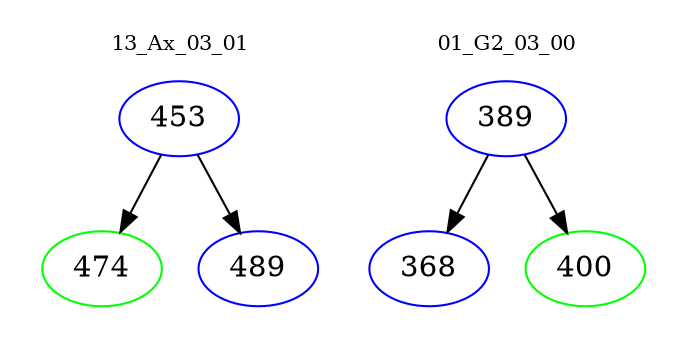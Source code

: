 digraph{
subgraph cluster_0 {
color = white
label = "13_Ax_03_01";
fontsize=10;
T0_453 [label="453", color="blue"]
T0_453 -> T0_474 [color="black"]
T0_474 [label="474", color="green"]
T0_453 -> T0_489 [color="black"]
T0_489 [label="489", color="blue"]
}
subgraph cluster_1 {
color = white
label = "01_G2_03_00";
fontsize=10;
T1_389 [label="389", color="blue"]
T1_389 -> T1_368 [color="black"]
T1_368 [label="368", color="blue"]
T1_389 -> T1_400 [color="black"]
T1_400 [label="400", color="green"]
}
}
